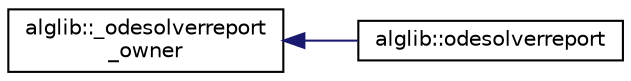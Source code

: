 digraph "Graphical Class Hierarchy"
{
  edge [fontname="Helvetica",fontsize="10",labelfontname="Helvetica",labelfontsize="10"];
  node [fontname="Helvetica",fontsize="10",shape=record];
  rankdir="LR";
  Node0 [label="alglib::_odesolverreport\l_owner",height=0.2,width=0.4,color="black", fillcolor="white", style="filled",URL="$classalglib_1_1__odesolverreport__owner.html"];
  Node0 -> Node1 [dir="back",color="midnightblue",fontsize="10",style="solid",fontname="Helvetica"];
  Node1 [label="alglib::odesolverreport",height=0.2,width=0.4,color="black", fillcolor="white", style="filled",URL="$classalglib_1_1odesolverreport.html"];
}
